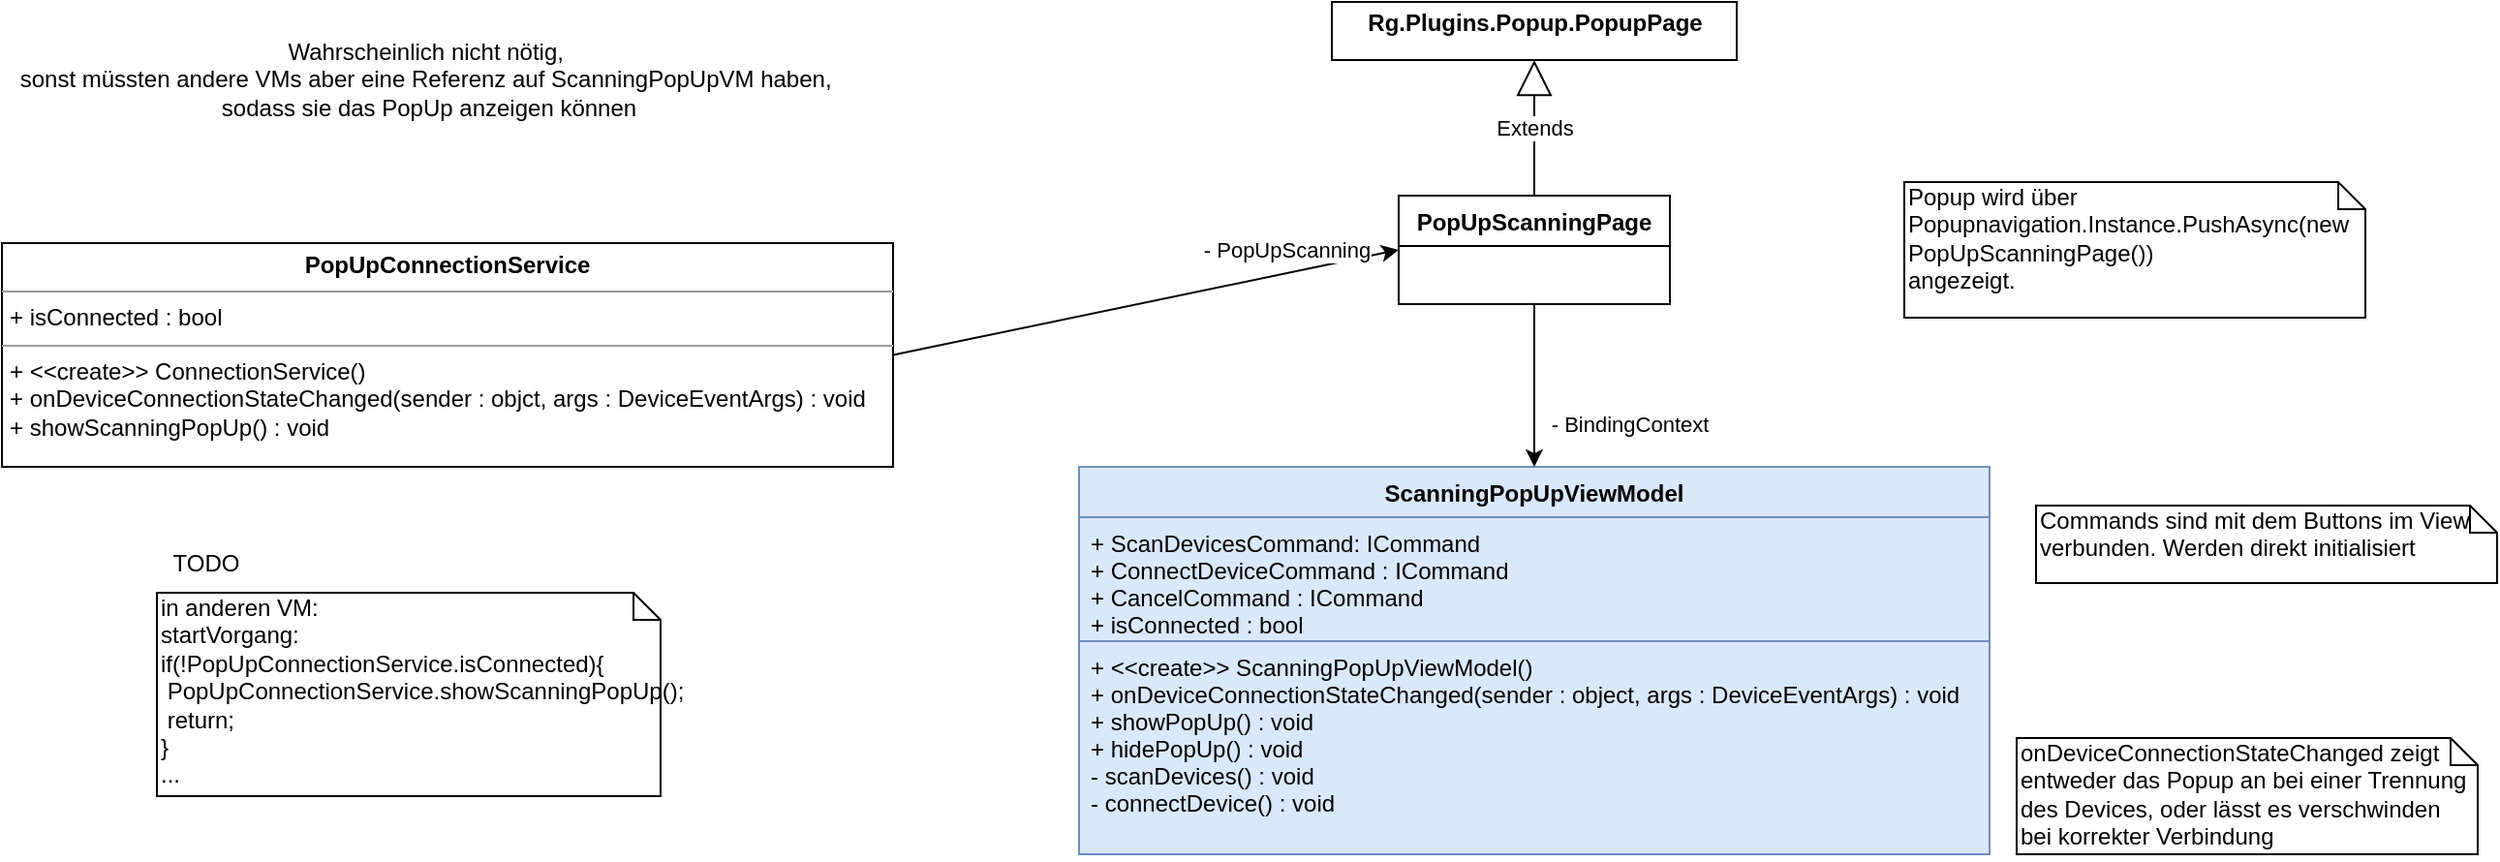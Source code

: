<mxfile version="12.4.2" type="device" pages="1"><diagram id="0CRJXI2650cU4YdpAKni" name="Page-1"><mxGraphModel dx="2011" dy="1174" grid="1" gridSize="10" guides="1" tooltips="1" connect="1" arrows="1" fold="1" page="1" pageScale="1" pageWidth="850" pageHeight="1100" math="0" shadow="0"><root><mxCell id="0"/><mxCell id="1" parent="0"/><mxCell id="lzEmlAb-4rlNsn7fPjg8-5" value="ScanningPopUpViewModel" style="swimlane;fontStyle=1;align=center;verticalAlign=top;childLayout=stackLayout;horizontal=1;startSize=26;horizontalStack=0;resizeParent=1;resizeParentMax=0;resizeLast=0;collapsible=1;marginBottom=0;fillColor=#dae8fc;strokeColor=#6c8ebf;" vertex="1" parent="1"><mxGeometry x="616" y="360" width="470" height="200" as="geometry"/></mxCell><mxCell id="lzEmlAb-4rlNsn7fPjg8-6" value="+ ScanDevicesCommand: ICommand&#10;+ ConnectDeviceCommand : ICommand&#10;+ CancelCommand : ICommand&#10;+ isConnected : bool" style="text;strokeColor=#6c8ebf;fillColor=#dae8fc;align=left;verticalAlign=top;spacingLeft=4;spacingRight=4;overflow=hidden;rotatable=0;points=[[0,0.5],[1,0.5]];portConstraint=eastwest;" vertex="1" parent="lzEmlAb-4rlNsn7fPjg8-5"><mxGeometry y="26" width="470" height="64" as="geometry"/></mxCell><mxCell id="lzEmlAb-4rlNsn7fPjg8-7" value="" style="line;strokeWidth=1;fillColor=#dae8fc;align=left;verticalAlign=middle;spacingTop=-1;spacingLeft=3;spacingRight=3;rotatable=0;labelPosition=right;points=[];portConstraint=eastwest;strokeColor=#6c8ebf;" vertex="1" parent="lzEmlAb-4rlNsn7fPjg8-5"><mxGeometry y="90" width="470" as="geometry"/></mxCell><mxCell id="lzEmlAb-4rlNsn7fPjg8-8" value="+ &lt;&lt;create&gt;&gt; ScanningPopUpViewModel()&#10;+ onDeviceConnectionStateChanged(sender : object, args : DeviceEventArgs) : void&#10;+ showPopUp() : void&#10;+ hidePopUp() : void &#10;- scanDevices() : void&#10;- connectDevice() : void" style="text;align=left;verticalAlign=top;spacingLeft=4;spacingRight=4;overflow=hidden;rotatable=0;points=[[0,0.5],[1,0.5]];portConstraint=eastwest;fillColor=#dae8fc;strokeColor=#6c8ebf;" vertex="1" parent="lzEmlAb-4rlNsn7fPjg8-5"><mxGeometry y="90" width="470" height="110" as="geometry"/></mxCell><mxCell id="lzEmlAb-4rlNsn7fPjg8-9" value="- BindingContext" style="endArrow=classic;html=1;entryX=0.5;entryY=0;entryDx=0;entryDy=0;exitX=0.5;exitY=1;exitDx=0;exitDy=0;" edge="1" parent="1" source="lzEmlAb-4rlNsn7fPjg8-10" target="lzEmlAb-4rlNsn7fPjg8-5"><mxGeometry x="0.46" y="49" width="50" height="50" relative="1" as="geometry"><mxPoint x="851" y="238" as="sourcePoint"/><mxPoint x="880" y="210" as="targetPoint"/><mxPoint as="offset"/></mxGeometry></mxCell><mxCell id="lzEmlAb-4rlNsn7fPjg8-10" value="PopUpScanningPage" style="swimlane;fontStyle=1;childLayout=stackLayout;horizontal=1;startSize=26;fillColor=none;horizontalStack=0;resizeParent=1;resizeParentMax=0;resizeLast=0;collapsible=1;marginBottom=0;" vertex="1" parent="1"><mxGeometry x="781" y="220" width="140" height="56" as="geometry"/></mxCell><mxCell id="lzEmlAb-4rlNsn7fPjg8-14" value="Extends" style="endArrow=block;endSize=16;endFill=0;html=1;exitX=0.5;exitY=0;exitDx=0;exitDy=0;entryX=0.5;entryY=1;entryDx=0;entryDy=0;" edge="1" parent="1" source="lzEmlAb-4rlNsn7fPjg8-10" target="lzEmlAb-4rlNsn7fPjg8-15"><mxGeometry width="160" relative="1" as="geometry"><mxPoint x="770" y="120" as="sourcePoint"/><mxPoint x="850" y="120" as="targetPoint"/></mxGeometry></mxCell><mxCell id="lzEmlAb-4rlNsn7fPjg8-15" value="&lt;p style=&quot;margin: 0px ; margin-top: 4px ; text-align: center&quot;&gt;&lt;b&gt;Rg.Plugins.Popup.PopupPage&lt;/b&gt;&lt;/p&gt;" style="verticalAlign=top;align=left;overflow=fill;fontSize=12;fontFamily=Helvetica;html=1;" vertex="1" parent="1"><mxGeometry x="746.5" y="120" width="209" height="30" as="geometry"/></mxCell><mxCell id="lzEmlAb-4rlNsn7fPjg8-20" value="Popup wird über Popupnavigation.Instance.PushAsync(new PopUpScanningPage())&lt;br&gt;angezeigt.&lt;br&gt;" style="shape=note;whiteSpace=wrap;html=1;size=14;verticalAlign=top;align=left;spacingTop=-6;" vertex="1" parent="1"><mxGeometry x="1042" y="213" width="238" height="70" as="geometry"/></mxCell><mxCell id="lzEmlAb-4rlNsn7fPjg8-21" value="Commands sind mit dem Buttons im View verbunden. Werden direkt initialisiert" style="shape=note;whiteSpace=wrap;html=1;size=14;verticalAlign=top;align=left;spacingTop=-6;" vertex="1" parent="1"><mxGeometry x="1110" y="380" width="238" height="40" as="geometry"/></mxCell><mxCell id="lzEmlAb-4rlNsn7fPjg8-23" value="&lt;p style=&quot;margin: 0px ; margin-top: 4px ; text-align: center&quot;&gt;&lt;b&gt;PopUpConnectionService&lt;/b&gt;&lt;/p&gt;&lt;hr size=&quot;1&quot;&gt;&lt;p style=&quot;margin: 0px ; margin-left: 4px&quot;&gt;+ isConnected : bool&lt;/p&gt;&lt;hr size=&quot;1&quot;&gt;&lt;p style=&quot;margin: 0px ; margin-left: 4px&quot;&gt;+ &amp;lt;&amp;lt;create&amp;gt;&amp;gt; ConnectionService()&lt;/p&gt;&lt;p style=&quot;margin: 0px ; margin-left: 4px&quot;&gt;+ onDeviceConnectionStateChanged(sender : objct, args : DeviceEventArgs) : void&lt;/p&gt;&lt;p style=&quot;margin: 0px ; margin-left: 4px&quot;&gt;+ showScanningPopUp() : void&lt;/p&gt;&lt;p style=&quot;margin: 0px ; margin-left: 4px&quot;&gt;&lt;br&gt;&lt;/p&gt;" style="verticalAlign=top;align=left;overflow=fill;fontSize=12;fontFamily=Helvetica;html=1;" vertex="1" parent="1"><mxGeometry x="60" y="244.5" width="460" height="115.5" as="geometry"/></mxCell><mxCell id="lzEmlAb-4rlNsn7fPjg8-25" value="- PopUpScanning" style="endArrow=classic;html=1;exitX=1;exitY=0.5;exitDx=0;exitDy=0;entryX=0;entryY=0.5;entryDx=0;entryDy=0;" edge="1" parent="1" source="lzEmlAb-4rlNsn7fPjg8-23" target="lzEmlAb-4rlNsn7fPjg8-10"><mxGeometry x="0.571" y="12" width="50" height="50" relative="1" as="geometry"><mxPoint x="560" y="260" as="sourcePoint"/><mxPoint x="610" y="210" as="targetPoint"/><mxPoint as="offset"/></mxGeometry></mxCell><mxCell id="lzEmlAb-4rlNsn7fPjg8-26" value="onDeviceConnectionStateChanged zeigt entweder das Popup an bei einer Trennung des Devices, oder lässt es verschwinden bei korrekter Verbindung" style="shape=note;whiteSpace=wrap;html=1;size=14;verticalAlign=top;align=left;spacingTop=-6;" vertex="1" parent="1"><mxGeometry x="1100" y="500" width="238" height="60" as="geometry"/></mxCell><mxCell id="lzEmlAb-4rlNsn7fPjg8-27" value="Wahrscheinlich nicht nötig,&amp;nbsp;&lt;br&gt;sonst müssten andere VMs aber eine Referenz auf ScanningPopUpVM haben,&amp;nbsp;&lt;br&gt;sodass sie das PopUp anzeigen können" style="text;html=1;align=center;verticalAlign=middle;resizable=0;points=[];;autosize=1;" vertex="1" parent="1"><mxGeometry x="60" y="135" width="440" height="50" as="geometry"/></mxCell><mxCell id="lzEmlAb-4rlNsn7fPjg8-28" value="in anderen VM:&lt;br&gt;startVorgang:&lt;br&gt;if(!PopUpConnectionService.isConnected){&lt;br&gt;&amp;nbsp;PopUpConnectionService.showScanningPopUp();&lt;br&gt;&amp;nbsp;return;&lt;br&gt;}&lt;br&gt;..." style="shape=note;whiteSpace=wrap;html=1;size=14;verticalAlign=top;align=left;spacingTop=-6;" vertex="1" parent="1"><mxGeometry x="140" y="425" width="260" height="105" as="geometry"/></mxCell><mxCell id="lzEmlAb-4rlNsn7fPjg8-29" value="TODO" style="text;html=1;align=center;verticalAlign=middle;resizable=0;points=[];;autosize=1;" vertex="1" parent="1"><mxGeometry x="140" y="400" width="50" height="20" as="geometry"/></mxCell></root></mxGraphModel></diagram></mxfile>